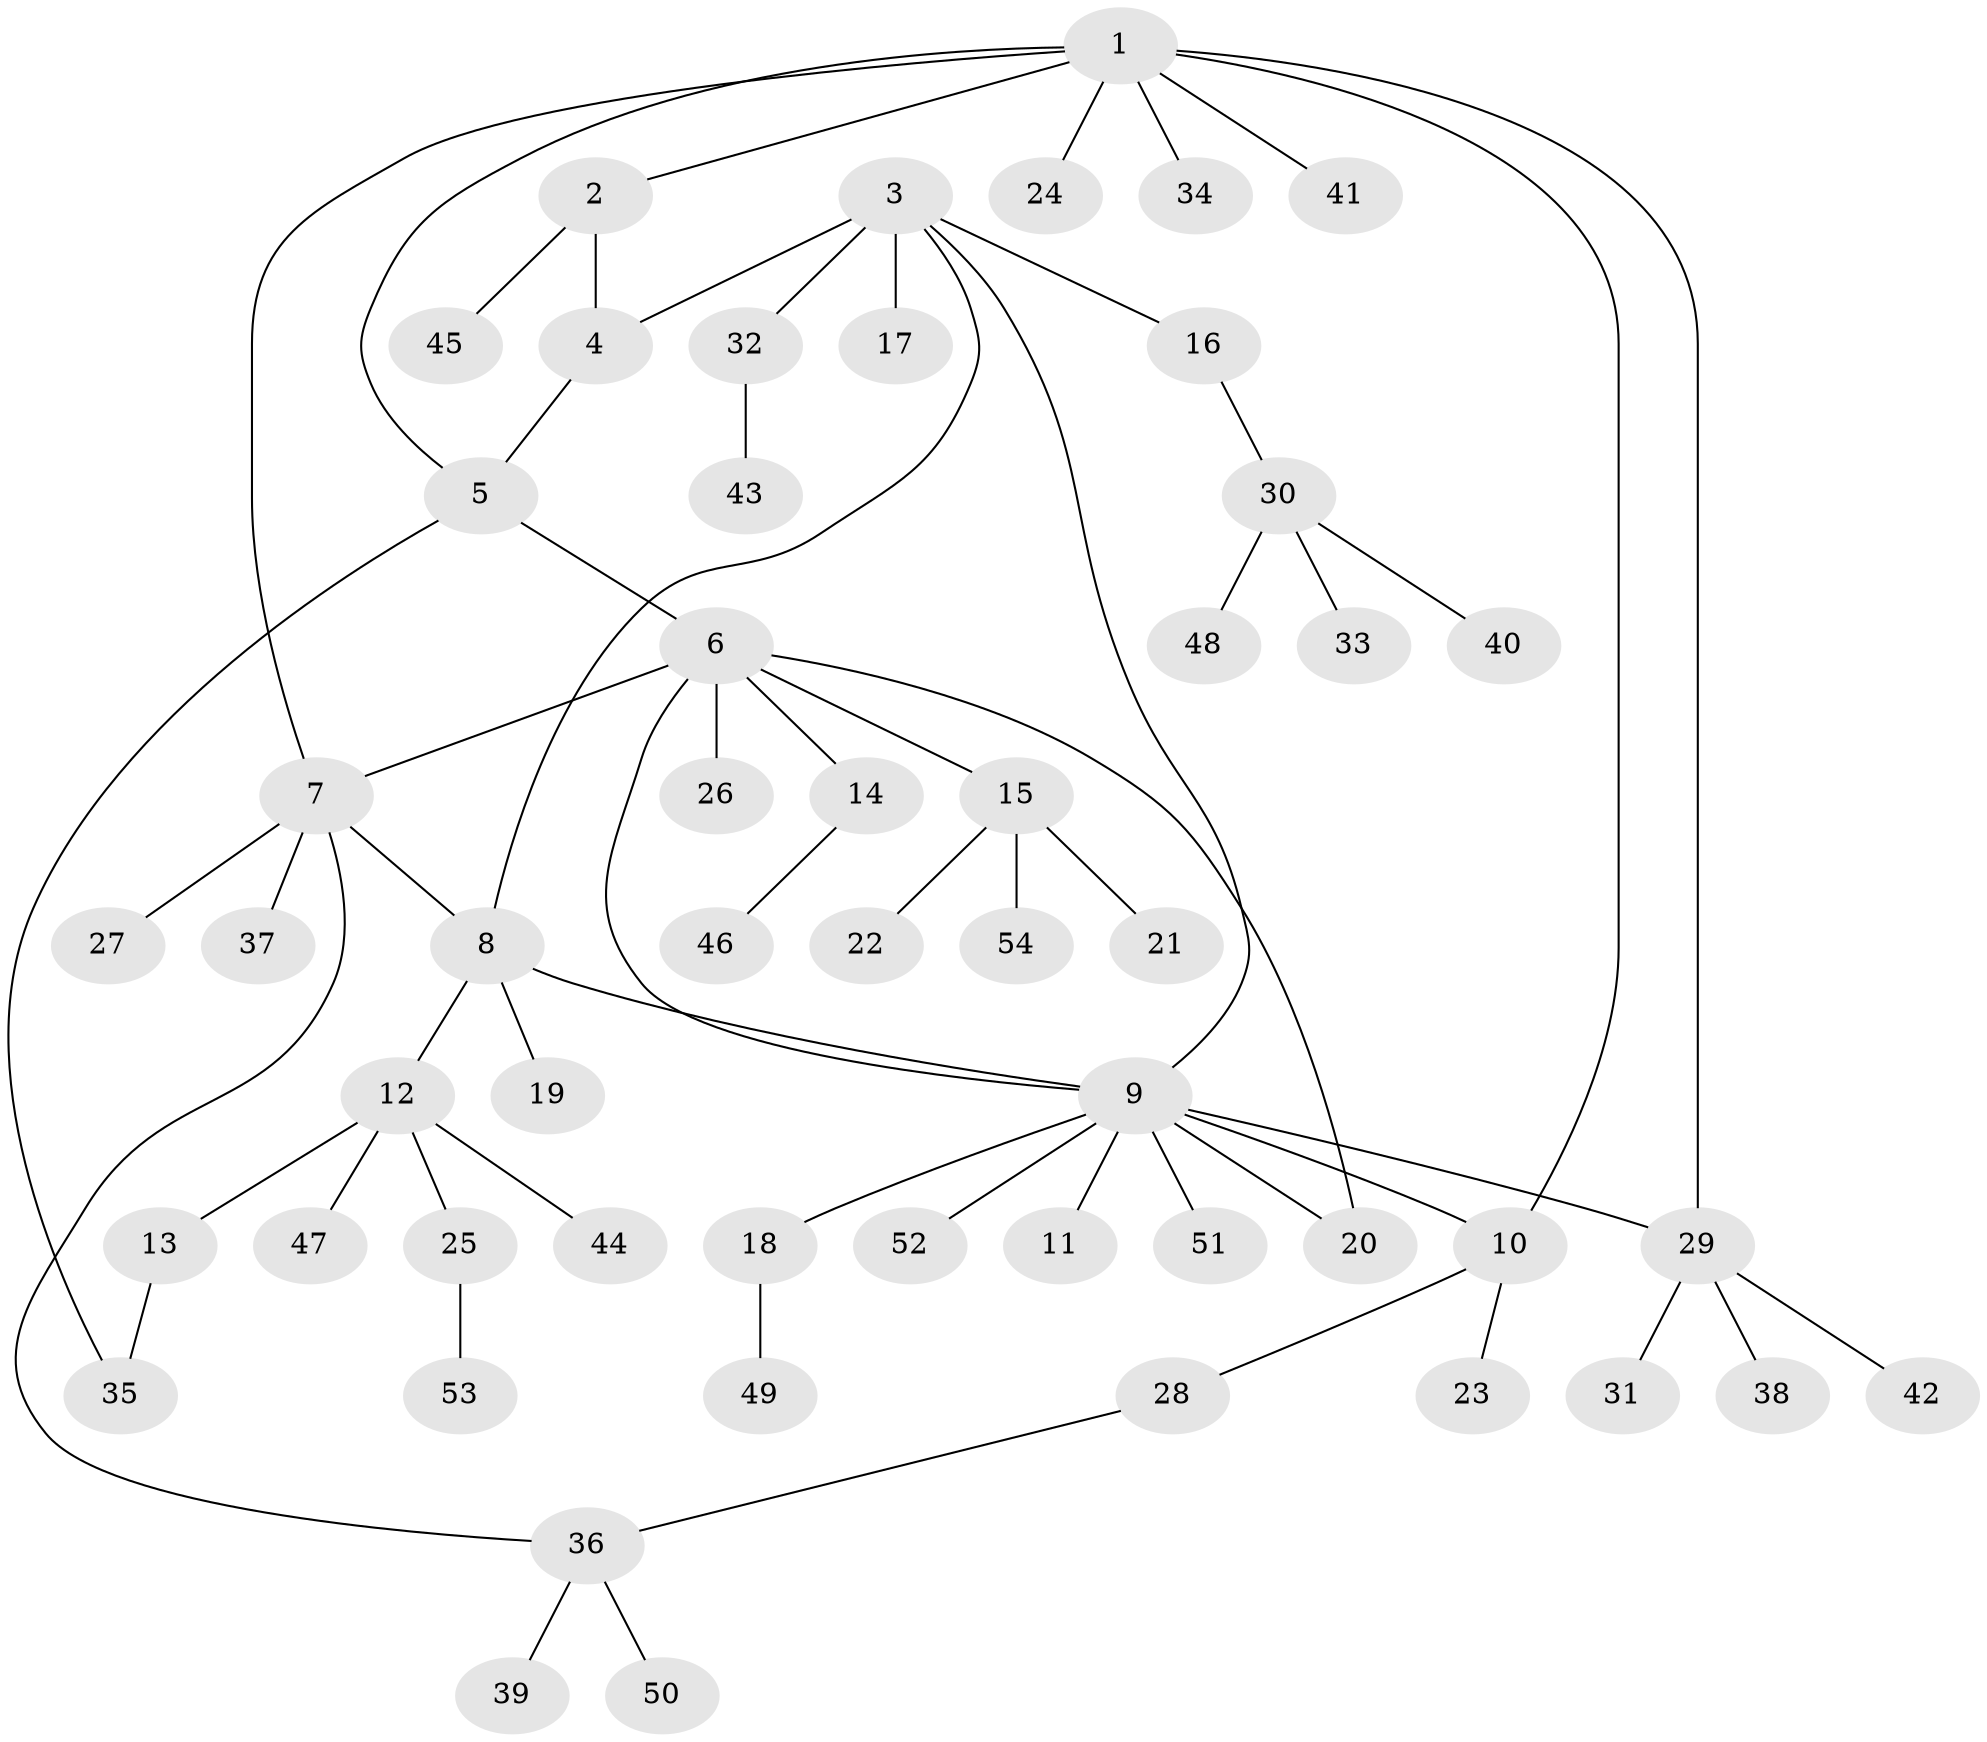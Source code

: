 // coarse degree distribution, {10: 0.02702702702702703, 7: 0.02702702702702703, 8: 0.02702702702702703, 1: 0.7297297297297297, 6: 0.02702702702702703, 4: 0.08108108108108109, 2: 0.02702702702702703, 5: 0.02702702702702703, 3: 0.02702702702702703}
// Generated by graph-tools (version 1.1) at 2025/57/03/04/25 21:57:17]
// undirected, 54 vertices, 63 edges
graph export_dot {
graph [start="1"]
  node [color=gray90,style=filled];
  1;
  2;
  3;
  4;
  5;
  6;
  7;
  8;
  9;
  10;
  11;
  12;
  13;
  14;
  15;
  16;
  17;
  18;
  19;
  20;
  21;
  22;
  23;
  24;
  25;
  26;
  27;
  28;
  29;
  30;
  31;
  32;
  33;
  34;
  35;
  36;
  37;
  38;
  39;
  40;
  41;
  42;
  43;
  44;
  45;
  46;
  47;
  48;
  49;
  50;
  51;
  52;
  53;
  54;
  1 -- 2;
  1 -- 5;
  1 -- 7;
  1 -- 10;
  1 -- 24;
  1 -- 29;
  1 -- 34;
  1 -- 41;
  2 -- 4;
  2 -- 45;
  3 -- 4;
  3 -- 8;
  3 -- 9;
  3 -- 16;
  3 -- 17;
  3 -- 32;
  4 -- 5;
  5 -- 6;
  5 -- 35;
  6 -- 7;
  6 -- 9;
  6 -- 14;
  6 -- 15;
  6 -- 20;
  6 -- 26;
  7 -- 8;
  7 -- 27;
  7 -- 36;
  7 -- 37;
  8 -- 9;
  8 -- 12;
  8 -- 19;
  9 -- 10;
  9 -- 11;
  9 -- 18;
  9 -- 20;
  9 -- 29;
  9 -- 51;
  9 -- 52;
  10 -- 23;
  10 -- 28;
  12 -- 13;
  12 -- 25;
  12 -- 44;
  12 -- 47;
  13 -- 35;
  14 -- 46;
  15 -- 21;
  15 -- 22;
  15 -- 54;
  16 -- 30;
  18 -- 49;
  25 -- 53;
  28 -- 36;
  29 -- 31;
  29 -- 38;
  29 -- 42;
  30 -- 33;
  30 -- 40;
  30 -- 48;
  32 -- 43;
  36 -- 39;
  36 -- 50;
}
